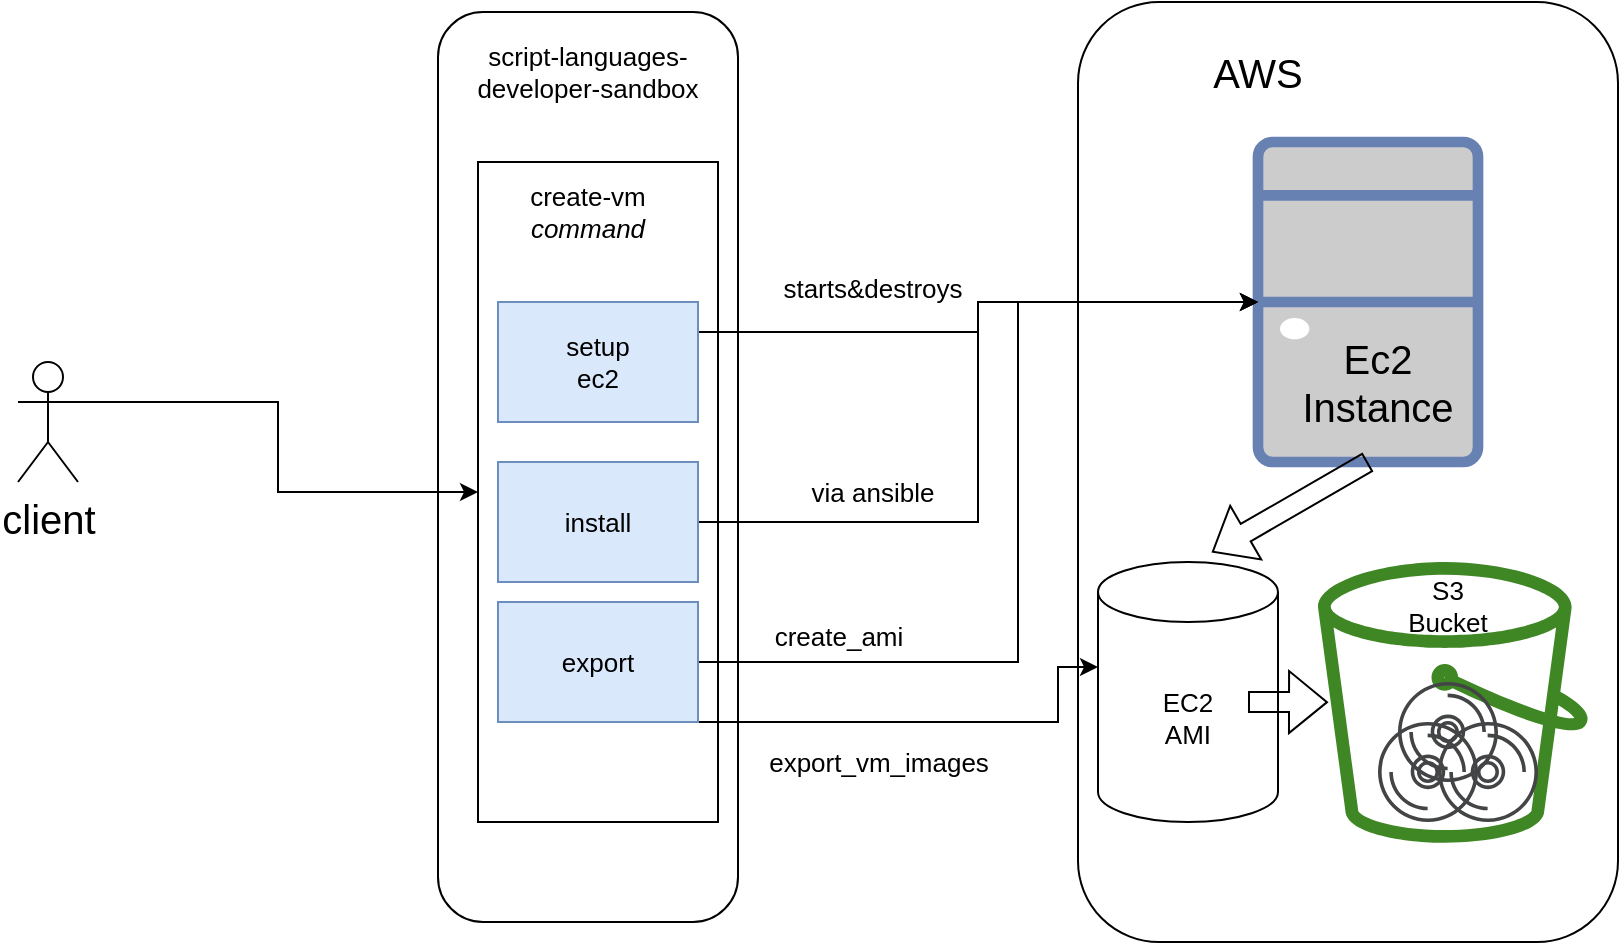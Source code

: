 <mxfile version="20.2.8" type="device"><diagram id="7EhvY-GaEmQ82H8_zun8" name="Page-1"><mxGraphModel dx="1422" dy="905" grid="1" gridSize="10" guides="1" tooltips="1" connect="1" arrows="1" fold="1" page="1" pageScale="1" pageWidth="850" pageHeight="1100" math="0" shadow="0"><root><mxCell id="0"/><mxCell id="1" parent="0"/><mxCell id="rENqbXQLe_a2stNrY5Bk-1" value="" style="rounded=1;whiteSpace=wrap;html=1;" vertex="1" parent="1"><mxGeometry x="550" y="80" width="270" height="470" as="geometry"/></mxCell><mxCell id="rENqbXQLe_a2stNrY5Bk-2" value="AWS" style="text;html=1;strokeColor=none;fillColor=none;align=center;verticalAlign=middle;whiteSpace=wrap;rounded=0;fontSize=20;" vertex="1" parent="1"><mxGeometry x="610" y="100" width="60" height="30" as="geometry"/></mxCell><mxCell id="rENqbXQLe_a2stNrY5Bk-3" value="" style="fontColor=#0066CC;verticalAlign=top;verticalLabelPosition=bottom;labelPosition=center;align=center;html=1;outlineConnect=0;fillColor=#CCCCCC;strokeColor=#6881B3;gradientColor=none;gradientDirection=north;strokeWidth=2;shape=mxgraph.networks.desktop_pc;fontSize=20;" vertex="1" parent="1"><mxGeometry x="640" y="150" width="110" height="160" as="geometry"/></mxCell><mxCell id="rENqbXQLe_a2stNrY5Bk-4" value="Ec2&lt;br&gt;Instance" style="text;html=1;strokeColor=none;fillColor=none;align=center;verticalAlign=middle;whiteSpace=wrap;rounded=0;fontSize=20;" vertex="1" parent="1"><mxGeometry x="670" y="240" width="60" height="60" as="geometry"/></mxCell><mxCell id="rENqbXQLe_a2stNrY5Bk-5" value="client" style="shape=umlActor;verticalLabelPosition=bottom;verticalAlign=top;html=1;outlineConnect=0;fontSize=20;" vertex="1" parent="1"><mxGeometry x="20" y="260" width="30" height="60" as="geometry"/></mxCell><mxCell id="rENqbXQLe_a2stNrY5Bk-6" value="" style="rounded=1;whiteSpace=wrap;html=1;fontSize=20;" vertex="1" parent="1"><mxGeometry x="230" y="85" width="150" height="455" as="geometry"/></mxCell><mxCell id="rENqbXQLe_a2stNrY5Bk-7" value="script-languages-developer-sandbox" style="text;html=1;strokeColor=none;fillColor=none;align=center;verticalAlign=middle;whiteSpace=wrap;rounded=0;fontSize=13;" vertex="1" parent="1"><mxGeometry x="245" y="100" width="120" height="30" as="geometry"/></mxCell><mxCell id="rENqbXQLe_a2stNrY5Bk-8" value="" style="rounded=0;whiteSpace=wrap;html=1;fontSize=13;" vertex="1" parent="1"><mxGeometry x="250" y="160" width="120" height="330" as="geometry"/></mxCell><mxCell id="rENqbXQLe_a2stNrY5Bk-9" value="create-vm&lt;br&gt;&lt;i&gt;command&lt;/i&gt;" style="text;html=1;strokeColor=none;fillColor=none;align=center;verticalAlign=middle;whiteSpace=wrap;rounded=0;fontSize=13;" vertex="1" parent="1"><mxGeometry x="275" y="170" width="60" height="30" as="geometry"/></mxCell><mxCell id="rENqbXQLe_a2stNrY5Bk-10" style="edgeStyle=orthogonalEdgeStyle;rounded=0;orthogonalLoop=1;jettySize=auto;html=1;exitX=1;exitY=0.333;exitDx=0;exitDy=0;exitPerimeter=0;entryX=0;entryY=0.5;entryDx=0;entryDy=0;fontSize=13;" edge="1" parent="1" source="rENqbXQLe_a2stNrY5Bk-5" target="rENqbXQLe_a2stNrY5Bk-8"><mxGeometry relative="1" as="geometry"/></mxCell><mxCell id="rENqbXQLe_a2stNrY5Bk-14" style="edgeStyle=orthogonalEdgeStyle;rounded=0;orthogonalLoop=1;jettySize=auto;html=1;exitX=1;exitY=0.25;exitDx=0;exitDy=0;fontSize=13;" edge="1" parent="1" source="rENqbXQLe_a2stNrY5Bk-12" target="rENqbXQLe_a2stNrY5Bk-3"><mxGeometry relative="1" as="geometry"/></mxCell><mxCell id="rENqbXQLe_a2stNrY5Bk-30" value="starts&amp;amp;destroys" style="edgeLabel;html=1;align=center;verticalAlign=middle;resizable=0;points=[];fontSize=13;" vertex="1" connectable="0" parent="rENqbXQLe_a2stNrY5Bk-14"><mxGeometry x="-0.166" y="2" relative="1" as="geometry"><mxPoint x="-36" y="-20" as="offset"/></mxGeometry></mxCell><mxCell id="rENqbXQLe_a2stNrY5Bk-12" value="setup&lt;br&gt;ec2" style="rounded=0;whiteSpace=wrap;html=1;fontSize=13;fillColor=#dae8fc;strokeColor=#6c8ebf;" vertex="1" parent="1"><mxGeometry x="260" y="230" width="100" height="60" as="geometry"/></mxCell><mxCell id="rENqbXQLe_a2stNrY5Bk-16" style="edgeStyle=orthogonalEdgeStyle;rounded=0;orthogonalLoop=1;jettySize=auto;html=1;exitX=1;exitY=0.5;exitDx=0;exitDy=0;entryX=0;entryY=0.5;entryDx=0;entryDy=0;entryPerimeter=0;fontSize=13;" edge="1" parent="1" source="rENqbXQLe_a2stNrY5Bk-15" target="rENqbXQLe_a2stNrY5Bk-3"><mxGeometry relative="1" as="geometry"><Array as="points"><mxPoint x="500" y="340"/><mxPoint x="500" y="230"/></Array></mxGeometry></mxCell><mxCell id="rENqbXQLe_a2stNrY5Bk-31" value="via ansible" style="edgeLabel;html=1;align=center;verticalAlign=middle;resizable=0;points=[];fontSize=13;" vertex="1" connectable="0" parent="rENqbXQLe_a2stNrY5Bk-16"><mxGeometry x="-0.554" relative="1" as="geometry"><mxPoint y="-15" as="offset"/></mxGeometry></mxCell><mxCell id="rENqbXQLe_a2stNrY5Bk-15" value="install" style="rounded=0;whiteSpace=wrap;html=1;fontSize=13;fillColor=#dae8fc;strokeColor=#6c8ebf;" vertex="1" parent="1"><mxGeometry x="260" y="310" width="100" height="60" as="geometry"/></mxCell><mxCell id="rENqbXQLe_a2stNrY5Bk-19" style="edgeStyle=orthogonalEdgeStyle;rounded=0;orthogonalLoop=1;jettySize=auto;html=1;exitX=1;exitY=0.5;exitDx=0;exitDy=0;entryX=0;entryY=0.5;entryDx=0;entryDy=0;entryPerimeter=0;fontSize=13;" edge="1" parent="1" source="rENqbXQLe_a2stNrY5Bk-17" target="rENqbXQLe_a2stNrY5Bk-3"><mxGeometry relative="1" as="geometry"><Array as="points"><mxPoint x="520" y="410"/><mxPoint x="520" y="230"/></Array></mxGeometry></mxCell><mxCell id="rENqbXQLe_a2stNrY5Bk-34" value="create_ami" style="edgeLabel;html=1;align=center;verticalAlign=middle;resizable=0;points=[];fontSize=13;" vertex="1" connectable="0" parent="rENqbXQLe_a2stNrY5Bk-19"><mxGeometry x="-0.591" y="-1" relative="1" as="geometry"><mxPoint x="-24" y="-14" as="offset"/></mxGeometry></mxCell><mxCell id="rENqbXQLe_a2stNrY5Bk-21" style="edgeStyle=orthogonalEdgeStyle;rounded=0;orthogonalLoop=1;jettySize=auto;html=1;exitX=1;exitY=1;exitDx=0;exitDy=0;entryX=0;entryY=0;entryDx=0;entryDy=52.5;entryPerimeter=0;fontSize=13;" edge="1" parent="1" source="rENqbXQLe_a2stNrY5Bk-17" target="rENqbXQLe_a2stNrY5Bk-18"><mxGeometry relative="1" as="geometry"><Array as="points"><mxPoint x="540" y="440"/><mxPoint x="540" y="413"/></Array></mxGeometry></mxCell><mxCell id="rENqbXQLe_a2stNrY5Bk-35" value="export_vm_images" style="edgeLabel;html=1;align=center;verticalAlign=middle;resizable=0;points=[];fontSize=13;" vertex="1" connectable="0" parent="rENqbXQLe_a2stNrY5Bk-21"><mxGeometry x="-0.411" y="-9" relative="1" as="geometry"><mxPoint x="23" y="11" as="offset"/></mxGeometry></mxCell><mxCell id="rENqbXQLe_a2stNrY5Bk-17" value="export" style="rounded=0;whiteSpace=wrap;html=1;fontSize=13;fillColor=#dae8fc;strokeColor=#6c8ebf;" vertex="1" parent="1"><mxGeometry x="260" y="380" width="100" height="60" as="geometry"/></mxCell><mxCell id="rENqbXQLe_a2stNrY5Bk-18" value="EC2&lt;br&gt;AMI" style="shape=cylinder3;whiteSpace=wrap;html=1;boundedLbl=1;backgroundOutline=1;size=15;fontSize=13;" vertex="1" parent="1"><mxGeometry x="560" y="360" width="90" height="130" as="geometry"/></mxCell><mxCell id="rENqbXQLe_a2stNrY5Bk-22" value="" style="sketch=0;outlineConnect=0;fontColor=#232F3E;gradientColor=none;fillColor=#3F8624;strokeColor=none;dashed=0;verticalLabelPosition=bottom;verticalAlign=top;align=center;html=1;fontSize=12;fontStyle=0;aspect=fixed;pointerEvents=1;shape=mxgraph.aws4.bucket;" vertex="1" parent="1"><mxGeometry x="670" y="360" width="135" height="140.4" as="geometry"/></mxCell><mxCell id="rENqbXQLe_a2stNrY5Bk-23" value="" style="sketch=0;pointerEvents=1;shadow=0;dashed=0;html=1;strokeColor=none;fillColor=#434445;aspect=fixed;labelPosition=center;verticalLabelPosition=bottom;verticalAlign=top;align=center;outlineConnect=0;shape=mxgraph.vvd.cd;fontSize=13;" vertex="1" parent="1"><mxGeometry x="710" y="420" width="50" height="50" as="geometry"/></mxCell><mxCell id="rENqbXQLe_a2stNrY5Bk-24" value="" style="sketch=0;pointerEvents=1;shadow=0;dashed=0;html=1;strokeColor=none;fillColor=#434445;aspect=fixed;labelPosition=center;verticalLabelPosition=bottom;verticalAlign=top;align=center;outlineConnect=0;shape=mxgraph.vvd.cd;fontSize=13;" vertex="1" parent="1"><mxGeometry x="730" y="440" width="50" height="50" as="geometry"/></mxCell><mxCell id="rENqbXQLe_a2stNrY5Bk-25" value="" style="sketch=0;pointerEvents=1;shadow=0;dashed=0;html=1;strokeColor=none;fillColor=#434445;aspect=fixed;labelPosition=center;verticalLabelPosition=bottom;verticalAlign=top;align=center;outlineConnect=0;shape=mxgraph.vvd.cd;fontSize=13;" vertex="1" parent="1"><mxGeometry x="700" y="440" width="50" height="50" as="geometry"/></mxCell><mxCell id="rENqbXQLe_a2stNrY5Bk-29" value="S3 Bucket" style="text;html=1;strokeColor=none;fillColor=none;align=center;verticalAlign=middle;whiteSpace=wrap;rounded=0;fontSize=13;" vertex="1" parent="1"><mxGeometry x="705" y="367" width="60" height="30" as="geometry"/></mxCell><mxCell id="rENqbXQLe_a2stNrY5Bk-32" value="" style="shape=flexArrow;endArrow=classic;html=1;rounded=0;fontSize=13;exitX=0.5;exitY=1;exitDx=0;exitDy=0;exitPerimeter=0;entryX=0.633;entryY=-0.038;entryDx=0;entryDy=0;entryPerimeter=0;" edge="1" parent="1" source="rENqbXQLe_a2stNrY5Bk-3" target="rENqbXQLe_a2stNrY5Bk-18"><mxGeometry width="50" height="50" relative="1" as="geometry"><mxPoint x="210" y="440" as="sourcePoint"/><mxPoint x="260" y="390" as="targetPoint"/></mxGeometry></mxCell><mxCell id="rENqbXQLe_a2stNrY5Bk-33" value="" style="shape=flexArrow;endArrow=classic;html=1;rounded=0;fontSize=13;" edge="1" parent="1"><mxGeometry width="50" height="50" relative="1" as="geometry"><mxPoint x="635" y="430" as="sourcePoint"/><mxPoint x="675.012" y="430.074" as="targetPoint"/></mxGeometry></mxCell></root></mxGraphModel></diagram></mxfile>